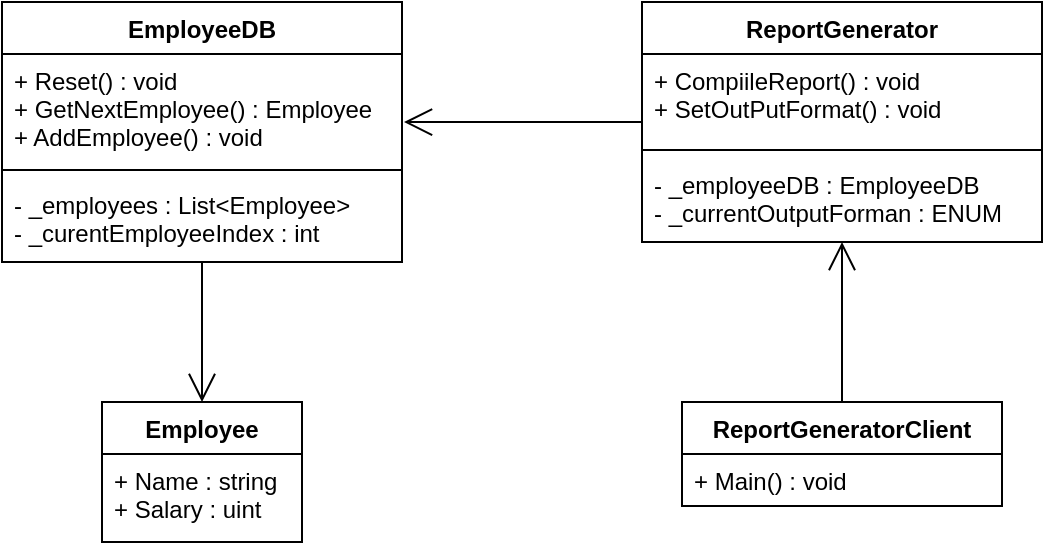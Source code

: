 <mxfile version="13.6.6" type="device" pages="2"><diagram id="7LOH691FH9FUnif96bT-" name="ReverseEngineering"><mxGraphModel dx="866" dy="490" grid="1" gridSize="10" guides="1" tooltips="1" connect="1" arrows="1" fold="1" page="1" pageScale="1" pageWidth="827" pageHeight="1169" math="0" shadow="0"><root><mxCell id="0"/><mxCell id="1" parent="0"/><mxCell id="tR93BQAdAT-veRmwtAab-15" style="edgeStyle=orthogonalEdgeStyle;rounded=0;orthogonalLoop=1;jettySize=auto;html=1;entryX=0.5;entryY=0;entryDx=0;entryDy=0;endArrow=open;endFill=0;endSize=12;" edge="1" parent="1" source="tR93BQAdAT-veRmwtAab-6" target="tR93BQAdAT-veRmwtAab-1"><mxGeometry relative="1" as="geometry"/></mxCell><mxCell id="tR93BQAdAT-veRmwtAab-6" value="EmployeeDB" style="swimlane;fontStyle=1;align=center;verticalAlign=top;childLayout=stackLayout;horizontal=1;startSize=26;horizontalStack=0;resizeParent=1;resizeParentMax=0;resizeLast=0;collapsible=1;marginBottom=0;" vertex="1" parent="1"><mxGeometry x="200" y="40" width="200" height="130" as="geometry"/></mxCell><mxCell id="tR93BQAdAT-veRmwtAab-7" value="+ Reset() : void&#10;+ GetNextEmployee() : Employee&#10;+ AddEmployee() : void" style="text;strokeColor=none;fillColor=none;align=left;verticalAlign=top;spacingLeft=4;spacingRight=4;overflow=hidden;rotatable=0;points=[[0,0.5],[1,0.5]];portConstraint=eastwest;" vertex="1" parent="tR93BQAdAT-veRmwtAab-6"><mxGeometry y="26" width="200" height="54" as="geometry"/></mxCell><mxCell id="tR93BQAdAT-veRmwtAab-8" value="" style="line;strokeWidth=1;fillColor=none;align=left;verticalAlign=middle;spacingTop=-1;spacingLeft=3;spacingRight=3;rotatable=0;labelPosition=right;points=[];portConstraint=eastwest;" vertex="1" parent="tR93BQAdAT-veRmwtAab-6"><mxGeometry y="80" width="200" height="8" as="geometry"/></mxCell><mxCell id="tR93BQAdAT-veRmwtAab-9" value="- _employees : List&lt;Employee&gt;&#10;- _curentEmployeeIndex : int" style="text;strokeColor=none;fillColor=none;align=left;verticalAlign=top;spacingLeft=4;spacingRight=4;overflow=hidden;rotatable=0;points=[[0,0.5],[1,0.5]];portConstraint=eastwest;" vertex="1" parent="tR93BQAdAT-veRmwtAab-6"><mxGeometry y="88" width="200" height="42" as="geometry"/></mxCell><mxCell id="tR93BQAdAT-veRmwtAab-1" value="Employee" style="swimlane;fontStyle=1;align=center;verticalAlign=top;childLayout=stackLayout;horizontal=1;startSize=26;horizontalStack=0;resizeParent=1;resizeParentMax=0;resizeLast=0;collapsible=1;marginBottom=0;" vertex="1" parent="1"><mxGeometry x="250" y="240" width="100" height="70" as="geometry"/></mxCell><mxCell id="tR93BQAdAT-veRmwtAab-2" value="+ Name : string&#10;+ Salary : uint" style="text;strokeColor=none;fillColor=none;align=left;verticalAlign=top;spacingLeft=4;spacingRight=4;overflow=hidden;rotatable=0;points=[[0,0.5],[1,0.5]];portConstraint=eastwest;" vertex="1" parent="tR93BQAdAT-veRmwtAab-1"><mxGeometry y="26" width="100" height="44" as="geometry"/></mxCell><mxCell id="tR93BQAdAT-veRmwtAab-14" style="edgeStyle=orthogonalEdgeStyle;rounded=0;orthogonalLoop=1;jettySize=auto;html=1;entryX=1.005;entryY=0.63;entryDx=0;entryDy=0;entryPerimeter=0;endSize=12;endArrow=open;endFill=0;" edge="1" parent="1" source="tR93BQAdAT-veRmwtAab-10" target="tR93BQAdAT-veRmwtAab-7"><mxGeometry relative="1" as="geometry"/></mxCell><mxCell id="tR93BQAdAT-veRmwtAab-10" value="ReportGenerator" style="swimlane;fontStyle=1;align=center;verticalAlign=top;childLayout=stackLayout;horizontal=1;startSize=26;horizontalStack=0;resizeParent=1;resizeParentMax=0;resizeLast=0;collapsible=1;marginBottom=0;" vertex="1" parent="1"><mxGeometry x="520" y="40" width="200" height="120" as="geometry"/></mxCell><mxCell id="tR93BQAdAT-veRmwtAab-11" value="+ CompiileReport() : void&#10;+ SetOutPutFormat() : void" style="text;strokeColor=none;fillColor=none;align=left;verticalAlign=top;spacingLeft=4;spacingRight=4;overflow=hidden;rotatable=0;points=[[0,0.5],[1,0.5]];portConstraint=eastwest;" vertex="1" parent="tR93BQAdAT-veRmwtAab-10"><mxGeometry y="26" width="200" height="44" as="geometry"/></mxCell><mxCell id="tR93BQAdAT-veRmwtAab-12" value="" style="line;strokeWidth=1;fillColor=none;align=left;verticalAlign=middle;spacingTop=-1;spacingLeft=3;spacingRight=3;rotatable=0;labelPosition=right;points=[];portConstraint=eastwest;" vertex="1" parent="tR93BQAdAT-veRmwtAab-10"><mxGeometry y="70" width="200" height="8" as="geometry"/></mxCell><mxCell id="tR93BQAdAT-veRmwtAab-13" value="- _employeeDB : EmployeeDB&#10;- _currentOutputForman : ENUM" style="text;strokeColor=none;fillColor=none;align=left;verticalAlign=top;spacingLeft=4;spacingRight=4;overflow=hidden;rotatable=0;points=[[0,0.5],[1,0.5]];portConstraint=eastwest;" vertex="1" parent="tR93BQAdAT-veRmwtAab-10"><mxGeometry y="78" width="200" height="42" as="geometry"/></mxCell><mxCell id="tR93BQAdAT-veRmwtAab-20" style="edgeStyle=orthogonalEdgeStyle;rounded=0;orthogonalLoop=1;jettySize=auto;html=1;entryX=0.5;entryY=1;entryDx=0;entryDy=0;entryPerimeter=0;endArrow=open;endFill=0;endSize=12;" edge="1" parent="1" source="tR93BQAdAT-veRmwtAab-16" target="tR93BQAdAT-veRmwtAab-13"><mxGeometry relative="1" as="geometry"/></mxCell><mxCell id="tR93BQAdAT-veRmwtAab-16" value="ReportGeneratorClient" style="swimlane;fontStyle=1;align=center;verticalAlign=top;childLayout=stackLayout;horizontal=1;startSize=26;horizontalStack=0;resizeParent=1;resizeParentMax=0;resizeLast=0;collapsible=1;marginBottom=0;" vertex="1" parent="1"><mxGeometry x="540" y="240" width="160" height="52" as="geometry"/></mxCell><mxCell id="tR93BQAdAT-veRmwtAab-17" value="+ Main() : void" style="text;strokeColor=none;fillColor=none;align=left;verticalAlign=top;spacingLeft=4;spacingRight=4;overflow=hidden;rotatable=0;points=[[0,0.5],[1,0.5]];portConstraint=eastwest;" vertex="1" parent="tR93BQAdAT-veRmwtAab-16"><mxGeometry y="26" width="160" height="26" as="geometry"/></mxCell></root></mxGraphModel></diagram><diagram id="rgPL1iSeVpJ06_jzgc3m" name="Refactoring"><mxGraphModel dx="866" dy="490" grid="1" gridSize="10" guides="1" tooltips="1" connect="1" arrows="1" fold="1" page="1" pageScale="1" pageWidth="827" pageHeight="1169" math="0" shadow="0"><root><mxCell id="HlkxECIdqzSw02p9A2Dv-0"/><mxCell id="HlkxECIdqzSw02p9A2Dv-1" parent="HlkxECIdqzSw02p9A2Dv-0"/><mxCell id="MaFL1IuPoZKKCgjrsutg-0" style="edgeStyle=orthogonalEdgeStyle;rounded=0;orthogonalLoop=1;jettySize=auto;html=1;entryX=0.5;entryY=0;entryDx=0;entryDy=0;endArrow=open;endFill=0;endSize=12;" edge="1" parent="HlkxECIdqzSw02p9A2Dv-1" source="MaFL1IuPoZKKCgjrsutg-1" target="MaFL1IuPoZKKCgjrsutg-5"><mxGeometry relative="1" as="geometry"/></mxCell><mxCell id="MaFL1IuPoZKKCgjrsutg-1" value="EmployeeDB" style="swimlane;fontStyle=1;align=center;verticalAlign=top;childLayout=stackLayout;horizontal=1;startSize=26;horizontalStack=0;resizeParent=1;resizeParentMax=0;resizeLast=0;collapsible=1;marginBottom=0;" vertex="1" parent="HlkxECIdqzSw02p9A2Dv-1"><mxGeometry x="200" y="40" width="200" height="130" as="geometry"/></mxCell><mxCell id="MaFL1IuPoZKKCgjrsutg-2" value="+ Reset() : void&#10;+ GetNextEmployee() : Employee&#10;+ AddEmployee() : void" style="text;strokeColor=none;fillColor=none;align=left;verticalAlign=top;spacingLeft=4;spacingRight=4;overflow=hidden;rotatable=0;points=[[0,0.5],[1,0.5]];portConstraint=eastwest;" vertex="1" parent="MaFL1IuPoZKKCgjrsutg-1"><mxGeometry y="26" width="200" height="54" as="geometry"/></mxCell><mxCell id="MaFL1IuPoZKKCgjrsutg-3" value="" style="line;strokeWidth=1;fillColor=none;align=left;verticalAlign=middle;spacingTop=-1;spacingLeft=3;spacingRight=3;rotatable=0;labelPosition=right;points=[];portConstraint=eastwest;" vertex="1" parent="MaFL1IuPoZKKCgjrsutg-1"><mxGeometry y="80" width="200" height="8" as="geometry"/></mxCell><mxCell id="MaFL1IuPoZKKCgjrsutg-4" value="- _employees : List&lt;Employee&gt;&#10;- _curentEmployeeIndex : int" style="text;strokeColor=none;fillColor=none;align=left;verticalAlign=top;spacingLeft=4;spacingRight=4;overflow=hidden;rotatable=0;points=[[0,0.5],[1,0.5]];portConstraint=eastwest;" vertex="1" parent="MaFL1IuPoZKKCgjrsutg-1"><mxGeometry y="88" width="200" height="42" as="geometry"/></mxCell><mxCell id="MaFL1IuPoZKKCgjrsutg-5" value="Employee" style="swimlane;fontStyle=1;align=center;verticalAlign=top;childLayout=stackLayout;horizontal=1;startSize=26;horizontalStack=0;resizeParent=1;resizeParentMax=0;resizeLast=0;collapsible=1;marginBottom=0;" vertex="1" parent="HlkxECIdqzSw02p9A2Dv-1"><mxGeometry x="250" y="240" width="100" height="70" as="geometry"/></mxCell><mxCell id="MaFL1IuPoZKKCgjrsutg-6" value="+ Name : string&#10;+ Salary : uint" style="text;strokeColor=none;fillColor=none;align=left;verticalAlign=top;spacingLeft=4;spacingRight=4;overflow=hidden;rotatable=0;points=[[0,0.5],[1,0.5]];portConstraint=eastwest;" vertex="1" parent="MaFL1IuPoZKKCgjrsutg-5"><mxGeometry y="26" width="100" height="44" as="geometry"/></mxCell><mxCell id="MaFL1IuPoZKKCgjrsutg-12" style="edgeStyle=orthogonalEdgeStyle;rounded=0;orthogonalLoop=1;jettySize=auto;html=1;entryX=0.5;entryY=1;entryDx=0;entryDy=0;entryPerimeter=0;endArrow=open;endFill=0;endSize=12;" edge="1" parent="HlkxECIdqzSw02p9A2Dv-1" source="MaFL1IuPoZKKCgjrsutg-13" target="MaFL1IuPoZKKCgjrsutg-11"><mxGeometry relative="1" as="geometry"/></mxCell><mxCell id="MaFL1IuPoZKKCgjrsutg-19" style="edgeStyle=orthogonalEdgeStyle;rounded=0;orthogonalLoop=1;jettySize=auto;html=1;entryX=1;entryY=0.5;entryDx=0;entryDy=0;endArrow=open;endFill=0;endSize=12;" edge="1" parent="HlkxECIdqzSw02p9A2Dv-1" source="MaFL1IuPoZKKCgjrsutg-8" target="MaFL1IuPoZKKCgjrsutg-16"><mxGeometry relative="1" as="geometry"/></mxCell><mxCell id="MaFL1IuPoZKKCgjrsutg-20" style="edgeStyle=orthogonalEdgeStyle;rounded=0;orthogonalLoop=1;jettySize=auto;html=1;endArrow=open;endFill=0;endSize=12;" edge="1" parent="HlkxECIdqzSw02p9A2Dv-1" source="MaFL1IuPoZKKCgjrsutg-16" target="MaFL1IuPoZKKCgjrsutg-2"><mxGeometry relative="1" as="geometry"/></mxCell><mxCell id="MaFL1IuPoZKKCgjrsutg-15" value="ReportCompiler" style="swimlane;fontStyle=1;align=center;verticalAlign=top;childLayout=stackLayout;horizontal=1;startSize=26;horizontalStack=0;resizeParent=1;resizeParentMax=0;resizeLast=0;collapsible=1;marginBottom=0;" vertex="1" parent="HlkxECIdqzSw02p9A2Dv-1"><mxGeometry x="470" y="54" width="180" height="86" as="geometry"/></mxCell><mxCell id="MaFL1IuPoZKKCgjrsutg-16" value="+ CompileReport(type) : void" style="text;strokeColor=none;fillColor=none;align=left;verticalAlign=top;spacingLeft=4;spacingRight=4;overflow=hidden;rotatable=0;points=[[0,0.5],[1,0.5]];portConstraint=eastwest;" vertex="1" parent="MaFL1IuPoZKKCgjrsutg-15"><mxGeometry y="26" width="180" height="26" as="geometry"/></mxCell><mxCell id="MaFL1IuPoZKKCgjrsutg-17" value="" style="line;strokeWidth=1;fillColor=none;align=left;verticalAlign=middle;spacingTop=-1;spacingLeft=3;spacingRight=3;rotatable=0;labelPosition=right;points=[];portConstraint=eastwest;" vertex="1" parent="MaFL1IuPoZKKCgjrsutg-15"><mxGeometry y="52" width="180" height="8" as="geometry"/></mxCell><mxCell id="MaFL1IuPoZKKCgjrsutg-18" value="- _employeeDB : EmployeeDB" style="text;strokeColor=none;fillColor=none;align=left;verticalAlign=top;spacingLeft=4;spacingRight=4;overflow=hidden;rotatable=0;points=[[0,0.5],[1,0.5]];portConstraint=eastwest;" vertex="1" parent="MaFL1IuPoZKKCgjrsutg-15"><mxGeometry y="60" width="180" height="26" as="geometry"/></mxCell><mxCell id="MaFL1IuPoZKKCgjrsutg-8" value="ReportGenerator" style="swimlane;fontStyle=1;align=center;verticalAlign=top;childLayout=stackLayout;horizontal=1;startSize=26;horizontalStack=0;resizeParent=1;resizeParentMax=0;resizeLast=0;collapsible=1;marginBottom=0;" vertex="1" parent="HlkxECIdqzSw02p9A2Dv-1"><mxGeometry x="720" y="38" width="230" height="110" as="geometry"/></mxCell><mxCell id="MaFL1IuPoZKKCgjrsutg-9" value="+ GenerateReport() : void&#10;+ SetOutPutFormat(ENUM format) : void" style="text;strokeColor=none;fillColor=none;align=left;verticalAlign=top;spacingLeft=4;spacingRight=4;overflow=hidden;rotatable=0;points=[[0,0.5],[1,0.5]];portConstraint=eastwest;" vertex="1" parent="MaFL1IuPoZKKCgjrsutg-8"><mxGeometry y="26" width="230" height="34" as="geometry"/></mxCell><mxCell id="MaFL1IuPoZKKCgjrsutg-10" value="" style="line;strokeWidth=1;fillColor=none;align=left;verticalAlign=middle;spacingTop=-1;spacingLeft=3;spacingRight=3;rotatable=0;labelPosition=right;points=[];portConstraint=eastwest;" vertex="1" parent="MaFL1IuPoZKKCgjrsutg-8"><mxGeometry y="60" width="230" height="8" as="geometry"/></mxCell><mxCell id="MaFL1IuPoZKKCgjrsutg-11" value="- _reportCompiler : ReportCompiler&#10;- _currentOutputFormat : ENUM" style="text;strokeColor=none;fillColor=none;align=left;verticalAlign=top;spacingLeft=4;spacingRight=4;overflow=hidden;rotatable=0;points=[[0,0.5],[1,0.5]];portConstraint=eastwest;" vertex="1" parent="MaFL1IuPoZKKCgjrsutg-8"><mxGeometry y="68" width="230" height="42" as="geometry"/></mxCell><mxCell id="MaFL1IuPoZKKCgjrsutg-13" value="ReportGeneratorClient" style="swimlane;fontStyle=1;align=center;verticalAlign=top;childLayout=stackLayout;horizontal=1;startSize=26;horizontalStack=0;resizeParent=1;resizeParentMax=0;resizeLast=0;collapsible=1;marginBottom=0;" vertex="1" parent="HlkxECIdqzSw02p9A2Dv-1"><mxGeometry x="755" y="240" width="160" height="52" as="geometry"/></mxCell><mxCell id="MaFL1IuPoZKKCgjrsutg-14" value="+ Main() : void" style="text;strokeColor=none;fillColor=none;align=left;verticalAlign=top;spacingLeft=4;spacingRight=4;overflow=hidden;rotatable=0;points=[[0,0.5],[1,0.5]];portConstraint=eastwest;" vertex="1" parent="MaFL1IuPoZKKCgjrsutg-13"><mxGeometry y="26" width="160" height="26" as="geometry"/></mxCell></root></mxGraphModel></diagram></mxfile>